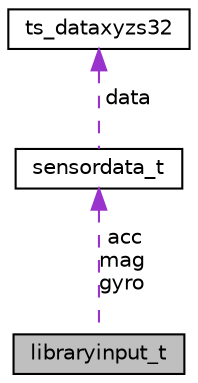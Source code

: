 digraph "libraryinput_t"
{
  edge [fontname="Helvetica",fontsize="10",labelfontname="Helvetica",labelfontsize="10"];
  node [fontname="Helvetica",fontsize="10",shape=record];
  Node1 [label="libraryinput_t",height=0.2,width=0.4,color="black", fillcolor="grey75", style="filled", fontcolor="black"];
  Node2 -> Node1 [dir="back",color="darkorchid3",fontsize="10",style="dashed",label=" acc\nmag\ngyro" ,fontname="Helvetica"];
  Node2 [label="sensordata_t",height=0.2,width=0.4,color="black", fillcolor="white", style="filled",URL="$structsensordata__t.html",tooltip="sensor Data "];
  Node3 -> Node2 [dir="back",color="darkorchid3",fontsize="10",style="dashed",label=" data" ,fontname="Helvetica"];
  Node3 [label="ts_dataxyzs32",height=0.2,width=0.4,color="black", fillcolor="white", style="filled",URL="$structts__dataxyzs32.html",tooltip="3-axis data as S32 "];
}
